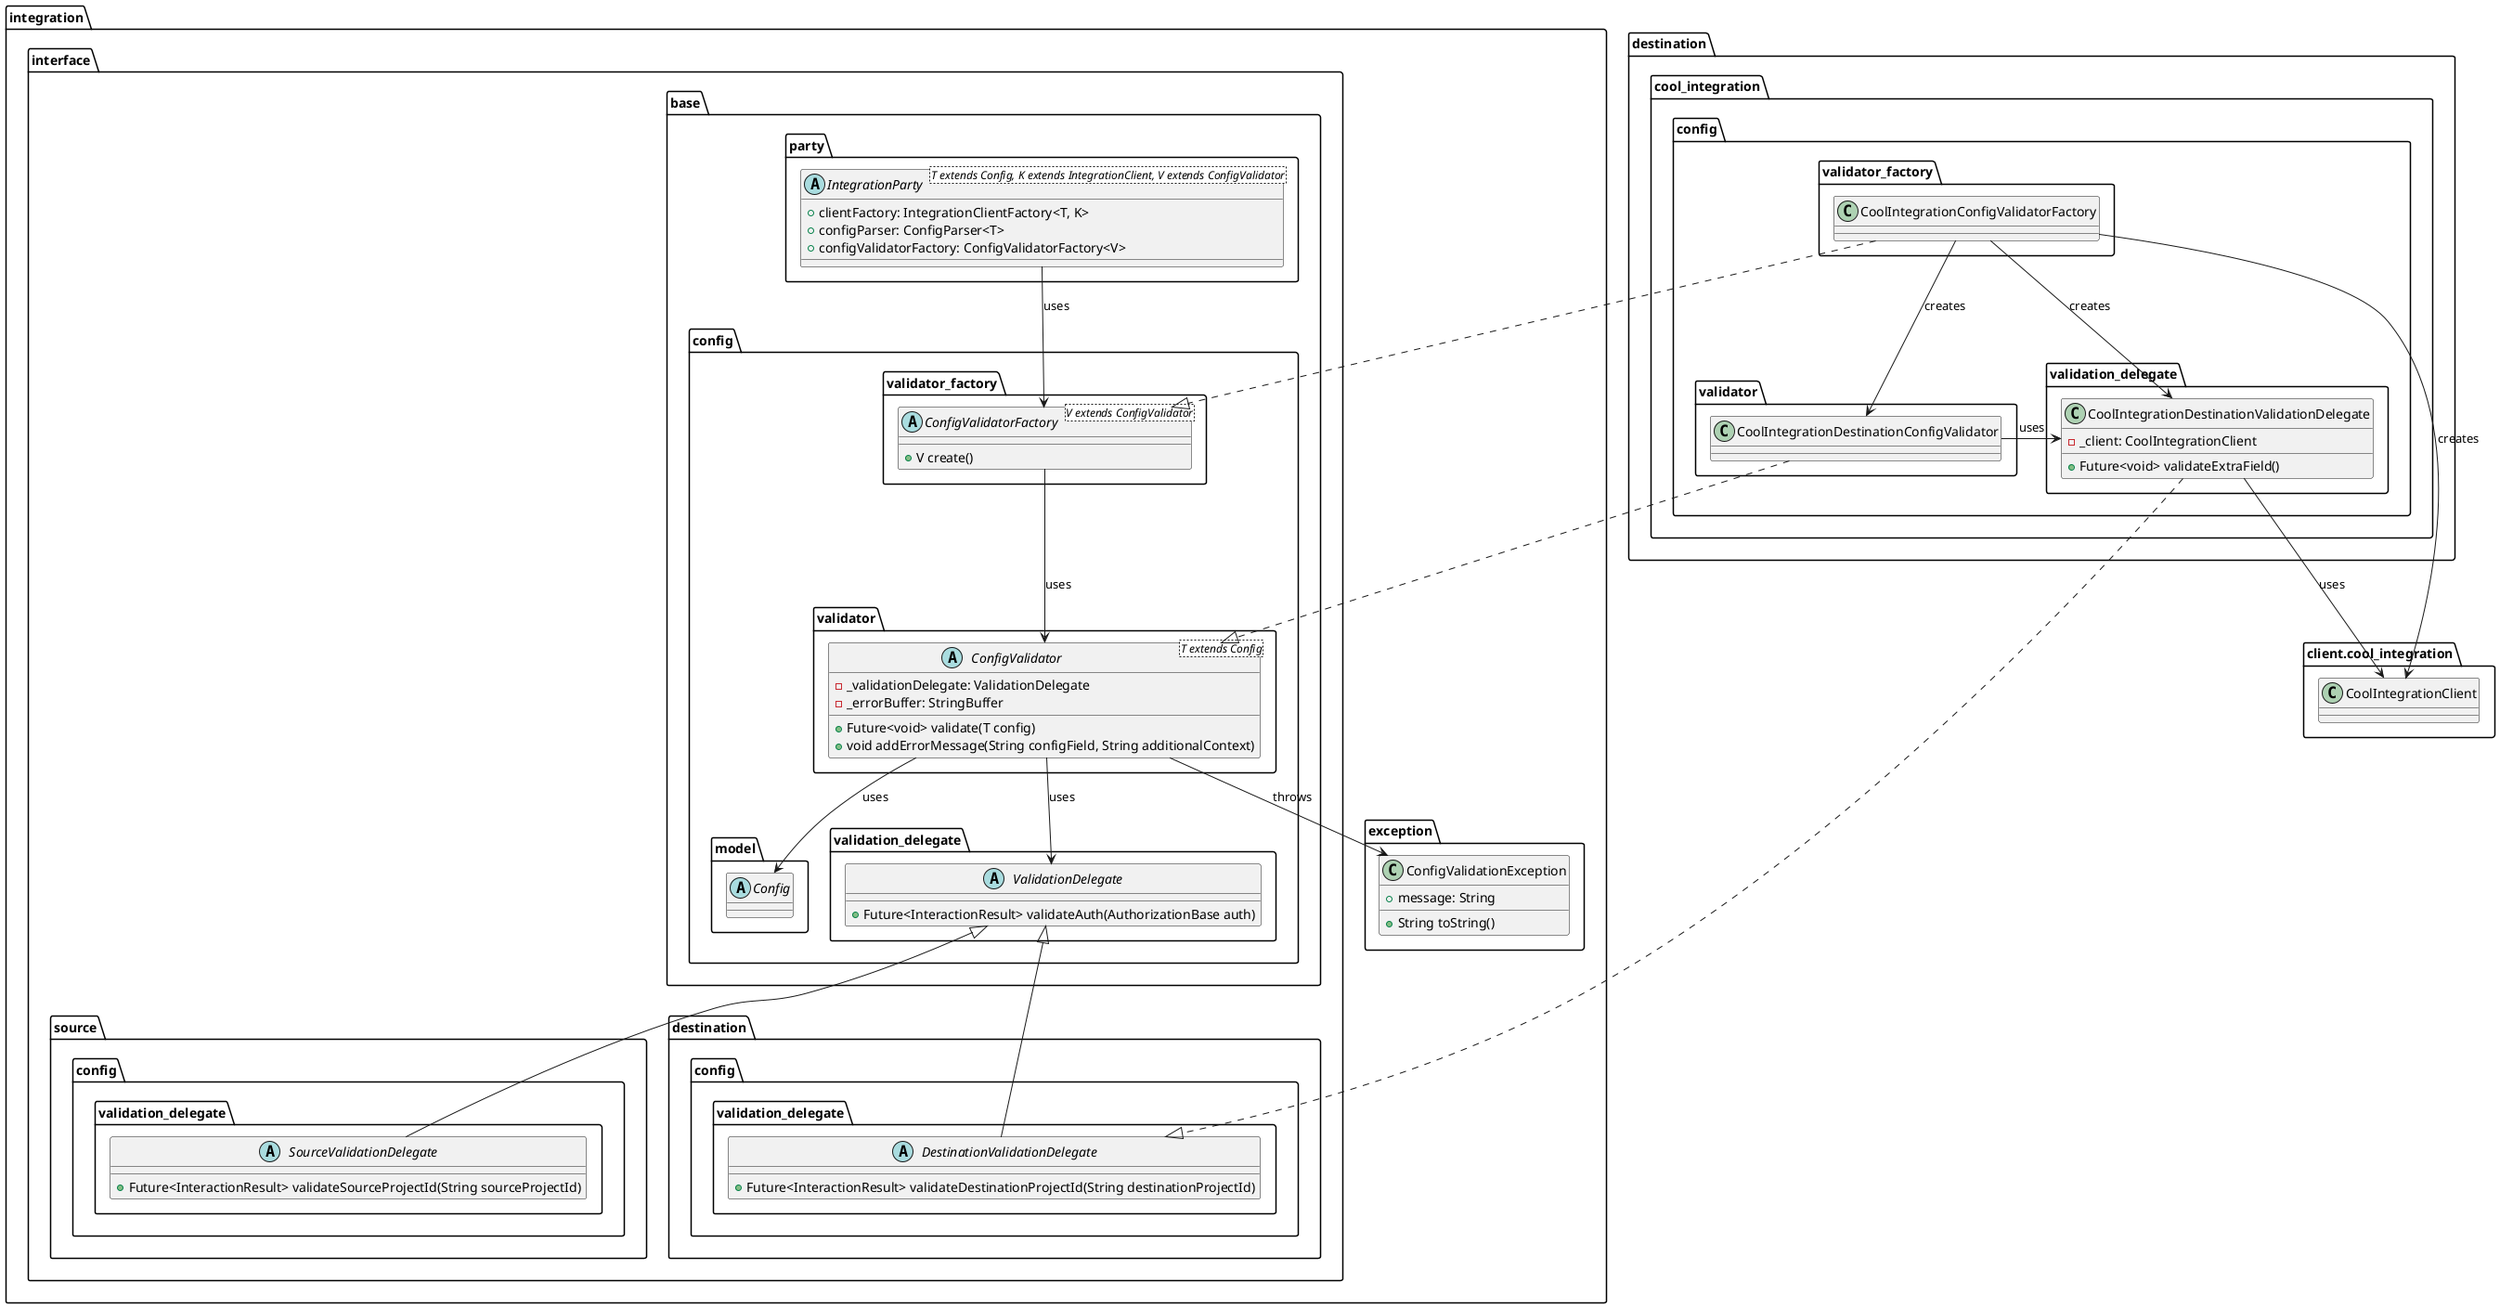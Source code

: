 @startuml ci_integrations_config_validator_class_diagram

    package integration {
        package interface {
            package base {
                package party {
                    abstract class IntegrationParty<T extends Config, K extends IntegrationClient, V extends ConfigValidator> {
                        + clientFactory: IntegrationClientFactory<T, K>
                        + configParser: ConfigParser<T>
                        + configValidatorFactory: ConfigValidatorFactory<V>
                    }
                }

                package config {
                    package model {
                        abstract class Config {}
                    }

                    package validator {
                        abstract class ConfigValidator<T extends Config> {
                            - _validationDelegate: ValidationDelegate 
                            - _errorBuffer: StringBuffer
                            + Future<void> validate(T config)
                            + void addErrorMessage(String configField, String additionalContext)
                        }
                    }

                    package validation_delegate as base_validation_delegate {
                        abstract class ValidationDelegate {
                            + Future<InteractionResult> validateAuth(AuthorizationBase auth)
                        }
                    }

                    package validator_factory {
                        abstract class ConfigValidatorFactory<V extends ConfigValidator> {
                            + V create()
                        }
                    }
                }
            }

            package source.config.validation_delegate {
                abstract class SourceValidationDelegate {
                    + Future<InteractionResult> validateSourceProjectId(String sourceProjectId)
                }
            }

            package destination.config.validation_delegate {
                abstract class DestinationValidationDelegate {
                    + Future<InteractionResult> validateDestinationProjectId(String destinationProjectId)
                }
            }
        }

        package exception {
            class ConfigValidationException {
                + message: String
                + String toString()
            }
        }
    }

    package destination.cool_integration {
        package config as cool_integration_config {
            package validator as cool_integration_validator {
                class CoolIntegrationDestinationConfigValidator {}
            }

            package validator_factory as cool_integration_validator_validator_factory {
                class CoolIntegrationConfigValidatorFactory {}
            }

            package validation_delegate {
                class CoolIntegrationDestinationValidationDelegate {
                    - _client: CoolIntegrationClient
                    + Future<void> validateExtraField()
                }
            }
        }
    }

     package client.cool_integration as client_cool_integration {
        class CoolIntegrationClient {}
    }

    IntegrationParty --> ConfigValidatorFactory : uses

    ConfigValidatorFactory --> ConfigValidator : uses

    ConfigValidator --> ValidationDelegate : uses
    ConfigValidator --> ConfigValidationException : throws
    ConfigValidator --> Config : uses

    SourceValidationDelegate --up|> ValidationDelegate
    DestinationValidationDelegate --up|> ValidationDelegate

    CoolIntegrationDestinationValidationDelegate ..|> DestinationValidationDelegate

    CoolIntegrationDestinationConfigValidator ..|> ConfigValidator
    CoolIntegrationDestinationConfigValidator -left-> CoolIntegrationDestinationValidationDelegate : uses
    CoolIntegrationDestinationValidationDelegate -down-> CoolIntegrationClient : uses
    CoolIntegrationConfigValidatorFactory ..|> ConfigValidatorFactory
    CoolIntegrationConfigValidatorFactory --> CoolIntegrationDestinationConfigValidator : creates
    CoolIntegrationConfigValidatorFactory --> CoolIntegrationClient : creates
    CoolIntegrationConfigValidatorFactory --> CoolIntegrationDestinationValidationDelegate : creates

@enduml
